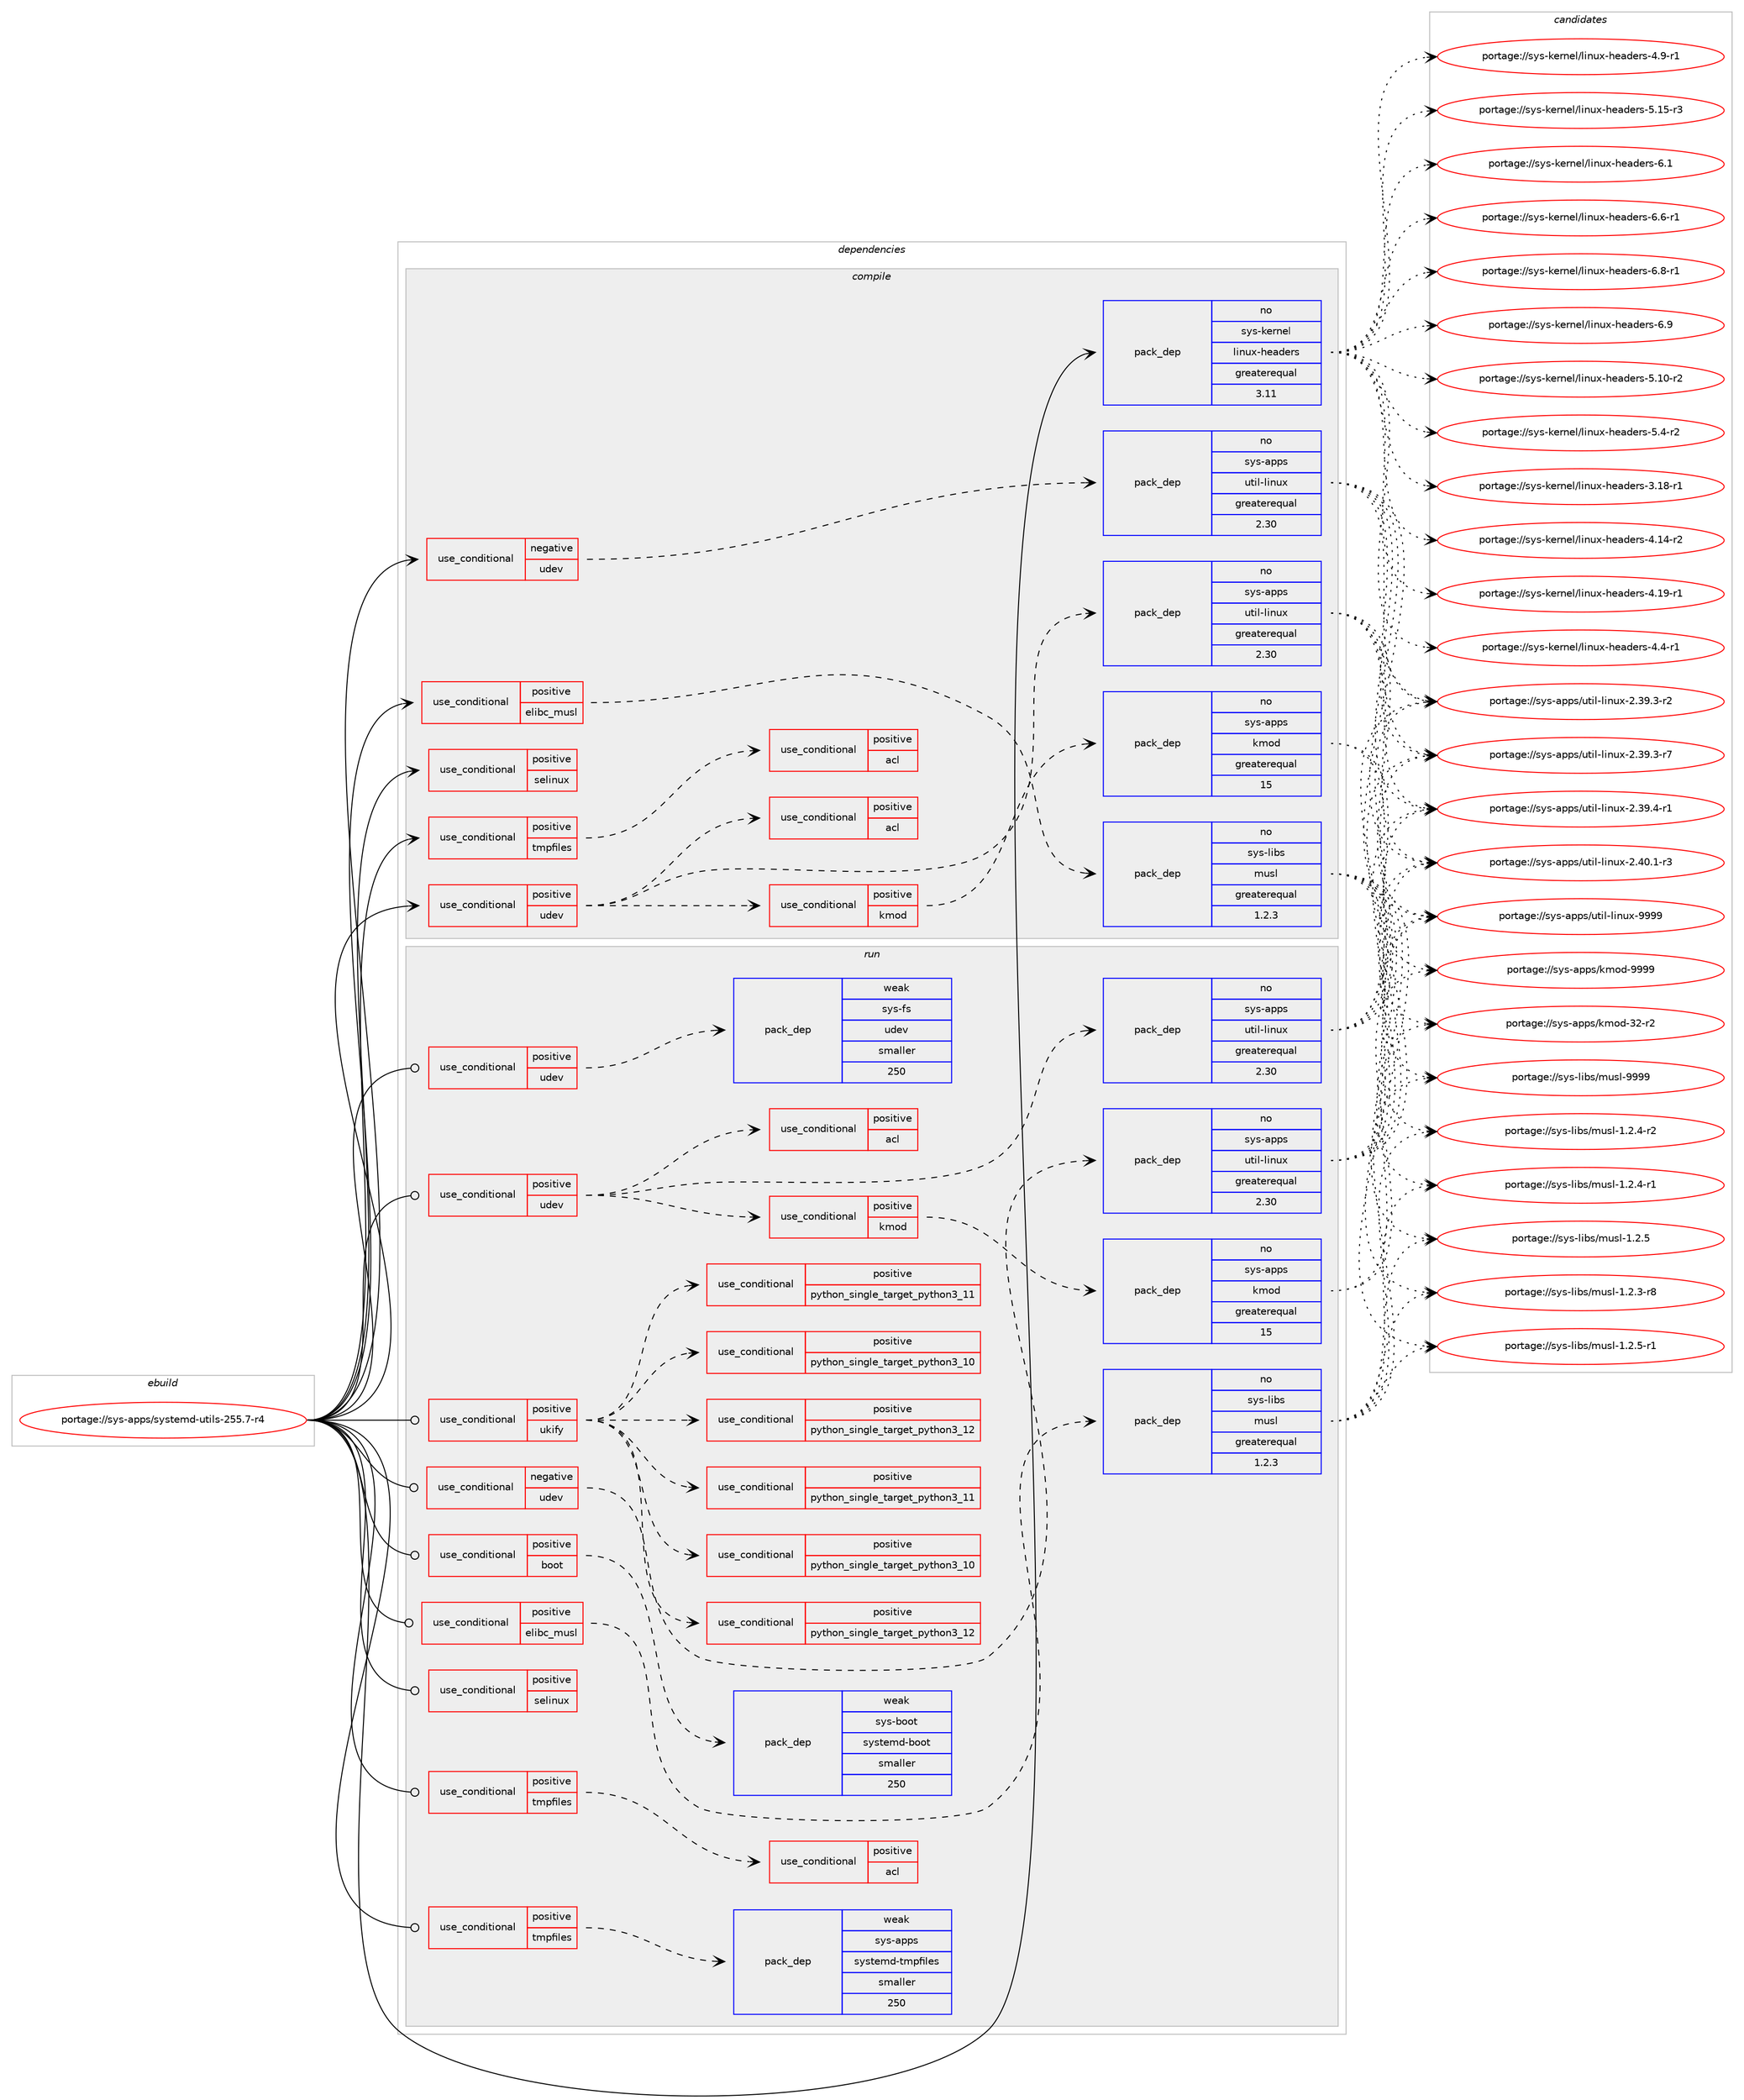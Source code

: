 digraph prolog {

# *************
# Graph options
# *************

newrank=true;
concentrate=true;
compound=true;
graph [rankdir=LR,fontname=Helvetica,fontsize=10,ranksep=1.5];#, ranksep=2.5, nodesep=0.2];
edge  [arrowhead=vee];
node  [fontname=Helvetica,fontsize=10];

# **********
# The ebuild
# **********

subgraph cluster_leftcol {
color=gray;
rank=same;
label=<<i>ebuild</i>>;
id [label="portage://sys-apps/systemd-utils-255.7-r4", color=red, width=4, href="../sys-apps/systemd-utils-255.7-r4.svg"];
}

# ****************
# The dependencies
# ****************

subgraph cluster_midcol {
color=gray;
label=<<i>dependencies</i>>;
subgraph cluster_compile {
fillcolor="#eeeeee";
style=filled;
label=<<i>compile</i>>;
subgraph cond110047 {
dependency213704 [label=<<TABLE BORDER="0" CELLBORDER="1" CELLSPACING="0" CELLPADDING="4"><TR><TD ROWSPAN="3" CELLPADDING="10">use_conditional</TD></TR><TR><TD>negative</TD></TR><TR><TD>udev</TD></TR></TABLE>>, shape=none, color=red];
subgraph pack100796 {
dependency213705 [label=<<TABLE BORDER="0" CELLBORDER="1" CELLSPACING="0" CELLPADDING="4" WIDTH="220"><TR><TD ROWSPAN="6" CELLPADDING="30">pack_dep</TD></TR><TR><TD WIDTH="110">no</TD></TR><TR><TD>sys-apps</TD></TR><TR><TD>util-linux</TD></TR><TR><TD>greaterequal</TD></TR><TR><TD>2.30</TD></TR></TABLE>>, shape=none, color=blue];
}
dependency213704:e -> dependency213705:w [weight=20,style="dashed",arrowhead="vee"];
# *** BEGIN UNKNOWN DEPENDENCY TYPE (TODO) ***
# dependency213704 -> package_dependency(portage://sys-apps/systemd-utils-255.7-r4,install,no,sys-libs,libcap,none,[,,],[slot(0),equal],[])
# *** END UNKNOWN DEPENDENCY TYPE (TODO) ***

# *** BEGIN UNKNOWN DEPENDENCY TYPE (TODO) ***
# dependency213704 -> package_dependency(portage://sys-apps/systemd-utils-255.7-r4,install,no,virtual,libcrypt,none,[,,],any_same_slot,[])
# *** END UNKNOWN DEPENDENCY TYPE (TODO) ***

}
id:e -> dependency213704:w [weight=20,style="solid",arrowhead="vee"];
subgraph cond110048 {
dependency213706 [label=<<TABLE BORDER="0" CELLBORDER="1" CELLSPACING="0" CELLPADDING="4"><TR><TD ROWSPAN="3" CELLPADDING="10">use_conditional</TD></TR><TR><TD>positive</TD></TR><TR><TD>elibc_musl</TD></TR></TABLE>>, shape=none, color=red];
subgraph pack100797 {
dependency213707 [label=<<TABLE BORDER="0" CELLBORDER="1" CELLSPACING="0" CELLPADDING="4" WIDTH="220"><TR><TD ROWSPAN="6" CELLPADDING="30">pack_dep</TD></TR><TR><TD WIDTH="110">no</TD></TR><TR><TD>sys-libs</TD></TR><TR><TD>musl</TD></TR><TR><TD>greaterequal</TD></TR><TR><TD>1.2.3</TD></TR></TABLE>>, shape=none, color=blue];
}
dependency213706:e -> dependency213707:w [weight=20,style="dashed",arrowhead="vee"];
}
id:e -> dependency213706:w [weight=20,style="solid",arrowhead="vee"];
subgraph cond110049 {
dependency213708 [label=<<TABLE BORDER="0" CELLBORDER="1" CELLSPACING="0" CELLPADDING="4"><TR><TD ROWSPAN="3" CELLPADDING="10">use_conditional</TD></TR><TR><TD>positive</TD></TR><TR><TD>selinux</TD></TR></TABLE>>, shape=none, color=red];
# *** BEGIN UNKNOWN DEPENDENCY TYPE (TODO) ***
# dependency213708 -> package_dependency(portage://sys-apps/systemd-utils-255.7-r4,install,no,sys-libs,libselinux,none,[,,],[slot(0),equal],[])
# *** END UNKNOWN DEPENDENCY TYPE (TODO) ***

}
id:e -> dependency213708:w [weight=20,style="solid",arrowhead="vee"];
subgraph cond110050 {
dependency213709 [label=<<TABLE BORDER="0" CELLBORDER="1" CELLSPACING="0" CELLPADDING="4"><TR><TD ROWSPAN="3" CELLPADDING="10">use_conditional</TD></TR><TR><TD>positive</TD></TR><TR><TD>tmpfiles</TD></TR></TABLE>>, shape=none, color=red];
subgraph cond110051 {
dependency213710 [label=<<TABLE BORDER="0" CELLBORDER="1" CELLSPACING="0" CELLPADDING="4"><TR><TD ROWSPAN="3" CELLPADDING="10">use_conditional</TD></TR><TR><TD>positive</TD></TR><TR><TD>acl</TD></TR></TABLE>>, shape=none, color=red];
# *** BEGIN UNKNOWN DEPENDENCY TYPE (TODO) ***
# dependency213710 -> package_dependency(portage://sys-apps/systemd-utils-255.7-r4,install,no,sys-apps,acl,none,[,,],[slot(0),equal],[])
# *** END UNKNOWN DEPENDENCY TYPE (TODO) ***

}
dependency213709:e -> dependency213710:w [weight=20,style="dashed",arrowhead="vee"];
}
id:e -> dependency213709:w [weight=20,style="solid",arrowhead="vee"];
subgraph cond110052 {
dependency213711 [label=<<TABLE BORDER="0" CELLBORDER="1" CELLSPACING="0" CELLPADDING="4"><TR><TD ROWSPAN="3" CELLPADDING="10">use_conditional</TD></TR><TR><TD>positive</TD></TR><TR><TD>udev</TD></TR></TABLE>>, shape=none, color=red];
subgraph pack100798 {
dependency213712 [label=<<TABLE BORDER="0" CELLBORDER="1" CELLSPACING="0" CELLPADDING="4" WIDTH="220"><TR><TD ROWSPAN="6" CELLPADDING="30">pack_dep</TD></TR><TR><TD WIDTH="110">no</TD></TR><TR><TD>sys-apps</TD></TR><TR><TD>util-linux</TD></TR><TR><TD>greaterequal</TD></TR><TR><TD>2.30</TD></TR></TABLE>>, shape=none, color=blue];
}
dependency213711:e -> dependency213712:w [weight=20,style="dashed",arrowhead="vee"];
# *** BEGIN UNKNOWN DEPENDENCY TYPE (TODO) ***
# dependency213711 -> package_dependency(portage://sys-apps/systemd-utils-255.7-r4,install,no,sys-libs,libcap,none,[,,],[slot(0),equal],[use(optenable(abi_x86_32),negative),use(optenable(abi_x86_64),negative),use(optenable(abi_x86_x32),negative),use(optenable(abi_mips_n32),negative),use(optenable(abi_mips_n64),negative),use(optenable(abi_mips_o32),negative),use(optenable(abi_s390_32),negative),use(optenable(abi_s390_64),negative)])
# *** END UNKNOWN DEPENDENCY TYPE (TODO) ***

# *** BEGIN UNKNOWN DEPENDENCY TYPE (TODO) ***
# dependency213711 -> package_dependency(portage://sys-apps/systemd-utils-255.7-r4,install,no,virtual,libcrypt,none,[,,],any_same_slot,[use(optenable(abi_x86_32),negative),use(optenable(abi_x86_64),negative),use(optenable(abi_x86_x32),negative),use(optenable(abi_mips_n32),negative),use(optenable(abi_mips_n64),negative),use(optenable(abi_mips_o32),negative),use(optenable(abi_s390_32),negative),use(optenable(abi_s390_64),negative)])
# *** END UNKNOWN DEPENDENCY TYPE (TODO) ***

subgraph cond110053 {
dependency213713 [label=<<TABLE BORDER="0" CELLBORDER="1" CELLSPACING="0" CELLPADDING="4"><TR><TD ROWSPAN="3" CELLPADDING="10">use_conditional</TD></TR><TR><TD>positive</TD></TR><TR><TD>acl</TD></TR></TABLE>>, shape=none, color=red];
# *** BEGIN UNKNOWN DEPENDENCY TYPE (TODO) ***
# dependency213713 -> package_dependency(portage://sys-apps/systemd-utils-255.7-r4,install,no,sys-apps,acl,none,[,,],[slot(0),equal],[])
# *** END UNKNOWN DEPENDENCY TYPE (TODO) ***

}
dependency213711:e -> dependency213713:w [weight=20,style="dashed",arrowhead="vee"];
subgraph cond110054 {
dependency213714 [label=<<TABLE BORDER="0" CELLBORDER="1" CELLSPACING="0" CELLPADDING="4"><TR><TD ROWSPAN="3" CELLPADDING="10">use_conditional</TD></TR><TR><TD>positive</TD></TR><TR><TD>kmod</TD></TR></TABLE>>, shape=none, color=red];
subgraph pack100799 {
dependency213715 [label=<<TABLE BORDER="0" CELLBORDER="1" CELLSPACING="0" CELLPADDING="4" WIDTH="220"><TR><TD ROWSPAN="6" CELLPADDING="30">pack_dep</TD></TR><TR><TD WIDTH="110">no</TD></TR><TR><TD>sys-apps</TD></TR><TR><TD>kmod</TD></TR><TR><TD>greaterequal</TD></TR><TR><TD>15</TD></TR></TABLE>>, shape=none, color=blue];
}
dependency213714:e -> dependency213715:w [weight=20,style="dashed",arrowhead="vee"];
}
dependency213711:e -> dependency213714:w [weight=20,style="dashed",arrowhead="vee"];
}
id:e -> dependency213711:w [weight=20,style="solid",arrowhead="vee"];
subgraph pack100800 {
dependency213716 [label=<<TABLE BORDER="0" CELLBORDER="1" CELLSPACING="0" CELLPADDING="4" WIDTH="220"><TR><TD ROWSPAN="6" CELLPADDING="30">pack_dep</TD></TR><TR><TD WIDTH="110">no</TD></TR><TR><TD>sys-kernel</TD></TR><TR><TD>linux-headers</TD></TR><TR><TD>greaterequal</TD></TR><TR><TD>3.11</TD></TR></TABLE>>, shape=none, color=blue];
}
id:e -> dependency213716:w [weight=20,style="solid",arrowhead="vee"];
}
subgraph cluster_compileandrun {
fillcolor="#eeeeee";
style=filled;
label=<<i>compile and run</i>>;
}
subgraph cluster_run {
fillcolor="#eeeeee";
style=filled;
label=<<i>run</i>>;
subgraph cond110055 {
dependency213717 [label=<<TABLE BORDER="0" CELLBORDER="1" CELLSPACING="0" CELLPADDING="4"><TR><TD ROWSPAN="3" CELLPADDING="10">use_conditional</TD></TR><TR><TD>negative</TD></TR><TR><TD>udev</TD></TR></TABLE>>, shape=none, color=red];
subgraph pack100801 {
dependency213718 [label=<<TABLE BORDER="0" CELLBORDER="1" CELLSPACING="0" CELLPADDING="4" WIDTH="220"><TR><TD ROWSPAN="6" CELLPADDING="30">pack_dep</TD></TR><TR><TD WIDTH="110">no</TD></TR><TR><TD>sys-apps</TD></TR><TR><TD>util-linux</TD></TR><TR><TD>greaterequal</TD></TR><TR><TD>2.30</TD></TR></TABLE>>, shape=none, color=blue];
}
dependency213717:e -> dependency213718:w [weight=20,style="dashed",arrowhead="vee"];
# *** BEGIN UNKNOWN DEPENDENCY TYPE (TODO) ***
# dependency213717 -> package_dependency(portage://sys-apps/systemd-utils-255.7-r4,run,no,sys-libs,libcap,none,[,,],[slot(0),equal],[])
# *** END UNKNOWN DEPENDENCY TYPE (TODO) ***

# *** BEGIN UNKNOWN DEPENDENCY TYPE (TODO) ***
# dependency213717 -> package_dependency(portage://sys-apps/systemd-utils-255.7-r4,run,no,virtual,libcrypt,none,[,,],any_same_slot,[])
# *** END UNKNOWN DEPENDENCY TYPE (TODO) ***

}
id:e -> dependency213717:w [weight=20,style="solid",arrowhead="odot"];
subgraph cond110056 {
dependency213719 [label=<<TABLE BORDER="0" CELLBORDER="1" CELLSPACING="0" CELLPADDING="4"><TR><TD ROWSPAN="3" CELLPADDING="10">use_conditional</TD></TR><TR><TD>positive</TD></TR><TR><TD>boot</TD></TR></TABLE>>, shape=none, color=red];
subgraph pack100802 {
dependency213720 [label=<<TABLE BORDER="0" CELLBORDER="1" CELLSPACING="0" CELLPADDING="4" WIDTH="220"><TR><TD ROWSPAN="6" CELLPADDING="30">pack_dep</TD></TR><TR><TD WIDTH="110">weak</TD></TR><TR><TD>sys-boot</TD></TR><TR><TD>systemd-boot</TD></TR><TR><TD>smaller</TD></TR><TR><TD>250</TD></TR></TABLE>>, shape=none, color=blue];
}
dependency213719:e -> dependency213720:w [weight=20,style="dashed",arrowhead="vee"];
}
id:e -> dependency213719:w [weight=20,style="solid",arrowhead="odot"];
subgraph cond110057 {
dependency213721 [label=<<TABLE BORDER="0" CELLBORDER="1" CELLSPACING="0" CELLPADDING="4"><TR><TD ROWSPAN="3" CELLPADDING="10">use_conditional</TD></TR><TR><TD>positive</TD></TR><TR><TD>elibc_musl</TD></TR></TABLE>>, shape=none, color=red];
subgraph pack100803 {
dependency213722 [label=<<TABLE BORDER="0" CELLBORDER="1" CELLSPACING="0" CELLPADDING="4" WIDTH="220"><TR><TD ROWSPAN="6" CELLPADDING="30">pack_dep</TD></TR><TR><TD WIDTH="110">no</TD></TR><TR><TD>sys-libs</TD></TR><TR><TD>musl</TD></TR><TR><TD>greaterequal</TD></TR><TR><TD>1.2.3</TD></TR></TABLE>>, shape=none, color=blue];
}
dependency213721:e -> dependency213722:w [weight=20,style="dashed",arrowhead="vee"];
}
id:e -> dependency213721:w [weight=20,style="solid",arrowhead="odot"];
subgraph cond110058 {
dependency213723 [label=<<TABLE BORDER="0" CELLBORDER="1" CELLSPACING="0" CELLPADDING="4"><TR><TD ROWSPAN="3" CELLPADDING="10">use_conditional</TD></TR><TR><TD>positive</TD></TR><TR><TD>selinux</TD></TR></TABLE>>, shape=none, color=red];
# *** BEGIN UNKNOWN DEPENDENCY TYPE (TODO) ***
# dependency213723 -> package_dependency(portage://sys-apps/systemd-utils-255.7-r4,run,no,sys-libs,libselinux,none,[,,],[slot(0),equal],[])
# *** END UNKNOWN DEPENDENCY TYPE (TODO) ***

}
id:e -> dependency213723:w [weight=20,style="solid",arrowhead="odot"];
subgraph cond110059 {
dependency213724 [label=<<TABLE BORDER="0" CELLBORDER="1" CELLSPACING="0" CELLPADDING="4"><TR><TD ROWSPAN="3" CELLPADDING="10">use_conditional</TD></TR><TR><TD>positive</TD></TR><TR><TD>tmpfiles</TD></TR></TABLE>>, shape=none, color=red];
subgraph cond110060 {
dependency213725 [label=<<TABLE BORDER="0" CELLBORDER="1" CELLSPACING="0" CELLPADDING="4"><TR><TD ROWSPAN="3" CELLPADDING="10">use_conditional</TD></TR><TR><TD>positive</TD></TR><TR><TD>acl</TD></TR></TABLE>>, shape=none, color=red];
# *** BEGIN UNKNOWN DEPENDENCY TYPE (TODO) ***
# dependency213725 -> package_dependency(portage://sys-apps/systemd-utils-255.7-r4,run,no,sys-apps,acl,none,[,,],[slot(0),equal],[])
# *** END UNKNOWN DEPENDENCY TYPE (TODO) ***

}
dependency213724:e -> dependency213725:w [weight=20,style="dashed",arrowhead="vee"];
}
id:e -> dependency213724:w [weight=20,style="solid",arrowhead="odot"];
subgraph cond110061 {
dependency213726 [label=<<TABLE BORDER="0" CELLBORDER="1" CELLSPACING="0" CELLPADDING="4"><TR><TD ROWSPAN="3" CELLPADDING="10">use_conditional</TD></TR><TR><TD>positive</TD></TR><TR><TD>tmpfiles</TD></TR></TABLE>>, shape=none, color=red];
subgraph pack100804 {
dependency213727 [label=<<TABLE BORDER="0" CELLBORDER="1" CELLSPACING="0" CELLPADDING="4" WIDTH="220"><TR><TD ROWSPAN="6" CELLPADDING="30">pack_dep</TD></TR><TR><TD WIDTH="110">weak</TD></TR><TR><TD>sys-apps</TD></TR><TR><TD>systemd-tmpfiles</TD></TR><TR><TD>smaller</TD></TR><TR><TD>250</TD></TR></TABLE>>, shape=none, color=blue];
}
dependency213726:e -> dependency213727:w [weight=20,style="dashed",arrowhead="vee"];
}
id:e -> dependency213726:w [weight=20,style="solid",arrowhead="odot"];
subgraph cond110062 {
dependency213728 [label=<<TABLE BORDER="0" CELLBORDER="1" CELLSPACING="0" CELLPADDING="4"><TR><TD ROWSPAN="3" CELLPADDING="10">use_conditional</TD></TR><TR><TD>positive</TD></TR><TR><TD>udev</TD></TR></TABLE>>, shape=none, color=red];
# *** BEGIN UNKNOWN DEPENDENCY TYPE (TODO) ***
# dependency213728 -> package_dependency(portage://sys-apps/systemd-utils-255.7-r4,run,no,acct-group,audio,none,[,,],[],[])
# *** END UNKNOWN DEPENDENCY TYPE (TODO) ***

# *** BEGIN UNKNOWN DEPENDENCY TYPE (TODO) ***
# dependency213728 -> package_dependency(portage://sys-apps/systemd-utils-255.7-r4,run,no,acct-group,cdrom,none,[,,],[],[])
# *** END UNKNOWN DEPENDENCY TYPE (TODO) ***

# *** BEGIN UNKNOWN DEPENDENCY TYPE (TODO) ***
# dependency213728 -> package_dependency(portage://sys-apps/systemd-utils-255.7-r4,run,no,acct-group,dialout,none,[,,],[],[])
# *** END UNKNOWN DEPENDENCY TYPE (TODO) ***

# *** BEGIN UNKNOWN DEPENDENCY TYPE (TODO) ***
# dependency213728 -> package_dependency(portage://sys-apps/systemd-utils-255.7-r4,run,no,acct-group,disk,none,[,,],[],[])
# *** END UNKNOWN DEPENDENCY TYPE (TODO) ***

# *** BEGIN UNKNOWN DEPENDENCY TYPE (TODO) ***
# dependency213728 -> package_dependency(portage://sys-apps/systemd-utils-255.7-r4,run,no,acct-group,floppy,none,[,,],[],[])
# *** END UNKNOWN DEPENDENCY TYPE (TODO) ***

# *** BEGIN UNKNOWN DEPENDENCY TYPE (TODO) ***
# dependency213728 -> package_dependency(portage://sys-apps/systemd-utils-255.7-r4,run,no,acct-group,input,none,[,,],[],[])
# *** END UNKNOWN DEPENDENCY TYPE (TODO) ***

# *** BEGIN UNKNOWN DEPENDENCY TYPE (TODO) ***
# dependency213728 -> package_dependency(portage://sys-apps/systemd-utils-255.7-r4,run,no,acct-group,kmem,none,[,,],[],[])
# *** END UNKNOWN DEPENDENCY TYPE (TODO) ***

# *** BEGIN UNKNOWN DEPENDENCY TYPE (TODO) ***
# dependency213728 -> package_dependency(portage://sys-apps/systemd-utils-255.7-r4,run,no,acct-group,kvm,none,[,,],[],[])
# *** END UNKNOWN DEPENDENCY TYPE (TODO) ***

# *** BEGIN UNKNOWN DEPENDENCY TYPE (TODO) ***
# dependency213728 -> package_dependency(portage://sys-apps/systemd-utils-255.7-r4,run,no,acct-group,lp,none,[,,],[],[])
# *** END UNKNOWN DEPENDENCY TYPE (TODO) ***

# *** BEGIN UNKNOWN DEPENDENCY TYPE (TODO) ***
# dependency213728 -> package_dependency(portage://sys-apps/systemd-utils-255.7-r4,run,no,acct-group,render,none,[,,],[],[])
# *** END UNKNOWN DEPENDENCY TYPE (TODO) ***

# *** BEGIN UNKNOWN DEPENDENCY TYPE (TODO) ***
# dependency213728 -> package_dependency(portage://sys-apps/systemd-utils-255.7-r4,run,no,acct-group,sgx,none,[,,],[],[])
# *** END UNKNOWN DEPENDENCY TYPE (TODO) ***

# *** BEGIN UNKNOWN DEPENDENCY TYPE (TODO) ***
# dependency213728 -> package_dependency(portage://sys-apps/systemd-utils-255.7-r4,run,no,acct-group,tape,none,[,,],[],[])
# *** END UNKNOWN DEPENDENCY TYPE (TODO) ***

# *** BEGIN UNKNOWN DEPENDENCY TYPE (TODO) ***
# dependency213728 -> package_dependency(portage://sys-apps/systemd-utils-255.7-r4,run,no,acct-group,tty,none,[,,],[],[])
# *** END UNKNOWN DEPENDENCY TYPE (TODO) ***

# *** BEGIN UNKNOWN DEPENDENCY TYPE (TODO) ***
# dependency213728 -> package_dependency(portage://sys-apps/systemd-utils-255.7-r4,run,no,acct-group,usb,none,[,,],[],[])
# *** END UNKNOWN DEPENDENCY TYPE (TODO) ***

# *** BEGIN UNKNOWN DEPENDENCY TYPE (TODO) ***
# dependency213728 -> package_dependency(portage://sys-apps/systemd-utils-255.7-r4,run,no,acct-group,video,none,[,,],[],[])
# *** END UNKNOWN DEPENDENCY TYPE (TODO) ***

# *** BEGIN UNKNOWN DEPENDENCY TYPE (TODO) ***
# dependency213728 -> package_dependency(portage://sys-apps/systemd-utils-255.7-r4,run,weak,sys-apps,gentoo-systemd-integration,none,[,,],[],[])
# *** END UNKNOWN DEPENDENCY TYPE (TODO) ***

subgraph pack100805 {
dependency213729 [label=<<TABLE BORDER="0" CELLBORDER="1" CELLSPACING="0" CELLPADDING="4" WIDTH="220"><TR><TD ROWSPAN="6" CELLPADDING="30">pack_dep</TD></TR><TR><TD WIDTH="110">weak</TD></TR><TR><TD>sys-fs</TD></TR><TR><TD>udev</TD></TR><TR><TD>smaller</TD></TR><TR><TD>250</TD></TR></TABLE>>, shape=none, color=blue];
}
dependency213728:e -> dependency213729:w [weight=20,style="dashed",arrowhead="vee"];
# *** BEGIN UNKNOWN DEPENDENCY TYPE (TODO) ***
# dependency213728 -> package_dependency(portage://sys-apps/systemd-utils-255.7-r4,run,weak,sys-fs,eudev,none,[,,],[],[])
# *** END UNKNOWN DEPENDENCY TYPE (TODO) ***

}
id:e -> dependency213728:w [weight=20,style="solid",arrowhead="odot"];
subgraph cond110063 {
dependency213730 [label=<<TABLE BORDER="0" CELLBORDER="1" CELLSPACING="0" CELLPADDING="4"><TR><TD ROWSPAN="3" CELLPADDING="10">use_conditional</TD></TR><TR><TD>positive</TD></TR><TR><TD>udev</TD></TR></TABLE>>, shape=none, color=red];
subgraph pack100806 {
dependency213731 [label=<<TABLE BORDER="0" CELLBORDER="1" CELLSPACING="0" CELLPADDING="4" WIDTH="220"><TR><TD ROWSPAN="6" CELLPADDING="30">pack_dep</TD></TR><TR><TD WIDTH="110">no</TD></TR><TR><TD>sys-apps</TD></TR><TR><TD>util-linux</TD></TR><TR><TD>greaterequal</TD></TR><TR><TD>2.30</TD></TR></TABLE>>, shape=none, color=blue];
}
dependency213730:e -> dependency213731:w [weight=20,style="dashed",arrowhead="vee"];
# *** BEGIN UNKNOWN DEPENDENCY TYPE (TODO) ***
# dependency213730 -> package_dependency(portage://sys-apps/systemd-utils-255.7-r4,run,no,sys-libs,libcap,none,[,,],[slot(0),equal],[use(optenable(abi_x86_32),negative),use(optenable(abi_x86_64),negative),use(optenable(abi_x86_x32),negative),use(optenable(abi_mips_n32),negative),use(optenable(abi_mips_n64),negative),use(optenable(abi_mips_o32),negative),use(optenable(abi_s390_32),negative),use(optenable(abi_s390_64),negative)])
# *** END UNKNOWN DEPENDENCY TYPE (TODO) ***

# *** BEGIN UNKNOWN DEPENDENCY TYPE (TODO) ***
# dependency213730 -> package_dependency(portage://sys-apps/systemd-utils-255.7-r4,run,no,virtual,libcrypt,none,[,,],any_same_slot,[use(optenable(abi_x86_32),negative),use(optenable(abi_x86_64),negative),use(optenable(abi_x86_x32),negative),use(optenable(abi_mips_n32),negative),use(optenable(abi_mips_n64),negative),use(optenable(abi_mips_o32),negative),use(optenable(abi_s390_32),negative),use(optenable(abi_s390_64),negative)])
# *** END UNKNOWN DEPENDENCY TYPE (TODO) ***

subgraph cond110064 {
dependency213732 [label=<<TABLE BORDER="0" CELLBORDER="1" CELLSPACING="0" CELLPADDING="4"><TR><TD ROWSPAN="3" CELLPADDING="10">use_conditional</TD></TR><TR><TD>positive</TD></TR><TR><TD>acl</TD></TR></TABLE>>, shape=none, color=red];
# *** BEGIN UNKNOWN DEPENDENCY TYPE (TODO) ***
# dependency213732 -> package_dependency(portage://sys-apps/systemd-utils-255.7-r4,run,no,sys-apps,acl,none,[,,],[slot(0),equal],[])
# *** END UNKNOWN DEPENDENCY TYPE (TODO) ***

}
dependency213730:e -> dependency213732:w [weight=20,style="dashed",arrowhead="vee"];
subgraph cond110065 {
dependency213733 [label=<<TABLE BORDER="0" CELLBORDER="1" CELLSPACING="0" CELLPADDING="4"><TR><TD ROWSPAN="3" CELLPADDING="10">use_conditional</TD></TR><TR><TD>positive</TD></TR><TR><TD>kmod</TD></TR></TABLE>>, shape=none, color=red];
subgraph pack100807 {
dependency213734 [label=<<TABLE BORDER="0" CELLBORDER="1" CELLSPACING="0" CELLPADDING="4" WIDTH="220"><TR><TD ROWSPAN="6" CELLPADDING="30">pack_dep</TD></TR><TR><TD WIDTH="110">no</TD></TR><TR><TD>sys-apps</TD></TR><TR><TD>kmod</TD></TR><TR><TD>greaterequal</TD></TR><TR><TD>15</TD></TR></TABLE>>, shape=none, color=blue];
}
dependency213733:e -> dependency213734:w [weight=20,style="dashed",arrowhead="vee"];
}
dependency213730:e -> dependency213733:w [weight=20,style="dashed",arrowhead="vee"];
}
id:e -> dependency213730:w [weight=20,style="solid",arrowhead="odot"];
subgraph cond110066 {
dependency213735 [label=<<TABLE BORDER="0" CELLBORDER="1" CELLSPACING="0" CELLPADDING="4"><TR><TD ROWSPAN="3" CELLPADDING="10">use_conditional</TD></TR><TR><TD>positive</TD></TR><TR><TD>ukify</TD></TR></TABLE>>, shape=none, color=red];
subgraph cond110067 {
dependency213736 [label=<<TABLE BORDER="0" CELLBORDER="1" CELLSPACING="0" CELLPADDING="4"><TR><TD ROWSPAN="3" CELLPADDING="10">use_conditional</TD></TR><TR><TD>positive</TD></TR><TR><TD>python_single_target_python3_10</TD></TR></TABLE>>, shape=none, color=red];
# *** BEGIN UNKNOWN DEPENDENCY TYPE (TODO) ***
# dependency213736 -> package_dependency(portage://sys-apps/systemd-utils-255.7-r4,run,no,dev-lang,python,none,[,,],[slot(3.10)],[])
# *** END UNKNOWN DEPENDENCY TYPE (TODO) ***

}
dependency213735:e -> dependency213736:w [weight=20,style="dashed",arrowhead="vee"];
subgraph cond110068 {
dependency213737 [label=<<TABLE BORDER="0" CELLBORDER="1" CELLSPACING="0" CELLPADDING="4"><TR><TD ROWSPAN="3" CELLPADDING="10">use_conditional</TD></TR><TR><TD>positive</TD></TR><TR><TD>python_single_target_python3_11</TD></TR></TABLE>>, shape=none, color=red];
# *** BEGIN UNKNOWN DEPENDENCY TYPE (TODO) ***
# dependency213737 -> package_dependency(portage://sys-apps/systemd-utils-255.7-r4,run,no,dev-lang,python,none,[,,],[slot(3.11)],[])
# *** END UNKNOWN DEPENDENCY TYPE (TODO) ***

}
dependency213735:e -> dependency213737:w [weight=20,style="dashed",arrowhead="vee"];
subgraph cond110069 {
dependency213738 [label=<<TABLE BORDER="0" CELLBORDER="1" CELLSPACING="0" CELLPADDING="4"><TR><TD ROWSPAN="3" CELLPADDING="10">use_conditional</TD></TR><TR><TD>positive</TD></TR><TR><TD>python_single_target_python3_12</TD></TR></TABLE>>, shape=none, color=red];
# *** BEGIN UNKNOWN DEPENDENCY TYPE (TODO) ***
# dependency213738 -> package_dependency(portage://sys-apps/systemd-utils-255.7-r4,run,no,dev-lang,python,none,[,,],[slot(3.12)],[])
# *** END UNKNOWN DEPENDENCY TYPE (TODO) ***

}
dependency213735:e -> dependency213738:w [weight=20,style="dashed",arrowhead="vee"];
subgraph cond110070 {
dependency213739 [label=<<TABLE BORDER="0" CELLBORDER="1" CELLSPACING="0" CELLPADDING="4"><TR><TD ROWSPAN="3" CELLPADDING="10">use_conditional</TD></TR><TR><TD>positive</TD></TR><TR><TD>python_single_target_python3_10</TD></TR></TABLE>>, shape=none, color=red];
# *** BEGIN UNKNOWN DEPENDENCY TYPE (TODO) ***
# dependency213739 -> package_dependency(portage://sys-apps/systemd-utils-255.7-r4,run,no,dev-python,pefile,none,[,,],[],[use(enable(python_targets_python3_10),negative)])
# *** END UNKNOWN DEPENDENCY TYPE (TODO) ***

}
dependency213735:e -> dependency213739:w [weight=20,style="dashed",arrowhead="vee"];
subgraph cond110071 {
dependency213740 [label=<<TABLE BORDER="0" CELLBORDER="1" CELLSPACING="0" CELLPADDING="4"><TR><TD ROWSPAN="3" CELLPADDING="10">use_conditional</TD></TR><TR><TD>positive</TD></TR><TR><TD>python_single_target_python3_11</TD></TR></TABLE>>, shape=none, color=red];
# *** BEGIN UNKNOWN DEPENDENCY TYPE (TODO) ***
# dependency213740 -> package_dependency(portage://sys-apps/systemd-utils-255.7-r4,run,no,dev-python,pefile,none,[,,],[],[use(enable(python_targets_python3_11),negative)])
# *** END UNKNOWN DEPENDENCY TYPE (TODO) ***

}
dependency213735:e -> dependency213740:w [weight=20,style="dashed",arrowhead="vee"];
subgraph cond110072 {
dependency213741 [label=<<TABLE BORDER="0" CELLBORDER="1" CELLSPACING="0" CELLPADDING="4"><TR><TD ROWSPAN="3" CELLPADDING="10">use_conditional</TD></TR><TR><TD>positive</TD></TR><TR><TD>python_single_target_python3_12</TD></TR></TABLE>>, shape=none, color=red];
# *** BEGIN UNKNOWN DEPENDENCY TYPE (TODO) ***
# dependency213741 -> package_dependency(portage://sys-apps/systemd-utils-255.7-r4,run,no,dev-python,pefile,none,[,,],[],[use(enable(python_targets_python3_12),negative)])
# *** END UNKNOWN DEPENDENCY TYPE (TODO) ***

}
dependency213735:e -> dependency213741:w [weight=20,style="dashed",arrowhead="vee"];
}
id:e -> dependency213735:w [weight=20,style="solid",arrowhead="odot"];
# *** BEGIN UNKNOWN DEPENDENCY TYPE (TODO) ***
# id -> package_dependency(portage://sys-apps/systemd-utils-255.7-r4,run,weak,sys-apps,systemd,none,[,,],[],[])
# *** END UNKNOWN DEPENDENCY TYPE (TODO) ***

}
}

# **************
# The candidates
# **************

subgraph cluster_choices {
rank=same;
color=gray;
label=<<i>candidates</i>>;

subgraph choice100796 {
color=black;
nodesep=1;
choice11512111545971121121154711711610510845108105110117120455046515746514511450 [label="portage://sys-apps/util-linux-2.39.3-r2", color=red, width=4,href="../sys-apps/util-linux-2.39.3-r2.svg"];
choice11512111545971121121154711711610510845108105110117120455046515746514511455 [label="portage://sys-apps/util-linux-2.39.3-r7", color=red, width=4,href="../sys-apps/util-linux-2.39.3-r7.svg"];
choice11512111545971121121154711711610510845108105110117120455046515746524511449 [label="portage://sys-apps/util-linux-2.39.4-r1", color=red, width=4,href="../sys-apps/util-linux-2.39.4-r1.svg"];
choice11512111545971121121154711711610510845108105110117120455046524846494511451 [label="portage://sys-apps/util-linux-2.40.1-r3", color=red, width=4,href="../sys-apps/util-linux-2.40.1-r3.svg"];
choice115121115459711211211547117116105108451081051101171204557575757 [label="portage://sys-apps/util-linux-9999", color=red, width=4,href="../sys-apps/util-linux-9999.svg"];
dependency213705:e -> choice11512111545971121121154711711610510845108105110117120455046515746514511450:w [style=dotted,weight="100"];
dependency213705:e -> choice11512111545971121121154711711610510845108105110117120455046515746514511455:w [style=dotted,weight="100"];
dependency213705:e -> choice11512111545971121121154711711610510845108105110117120455046515746524511449:w [style=dotted,weight="100"];
dependency213705:e -> choice11512111545971121121154711711610510845108105110117120455046524846494511451:w [style=dotted,weight="100"];
dependency213705:e -> choice115121115459711211211547117116105108451081051101171204557575757:w [style=dotted,weight="100"];
}
subgraph choice100797 {
color=black;
nodesep=1;
choice1151211154510810598115471091171151084549465046514511456 [label="portage://sys-libs/musl-1.2.3-r8", color=red, width=4,href="../sys-libs/musl-1.2.3-r8.svg"];
choice1151211154510810598115471091171151084549465046524511449 [label="portage://sys-libs/musl-1.2.4-r1", color=red, width=4,href="../sys-libs/musl-1.2.4-r1.svg"];
choice1151211154510810598115471091171151084549465046524511450 [label="portage://sys-libs/musl-1.2.4-r2", color=red, width=4,href="../sys-libs/musl-1.2.4-r2.svg"];
choice115121115451081059811547109117115108454946504653 [label="portage://sys-libs/musl-1.2.5", color=red, width=4,href="../sys-libs/musl-1.2.5.svg"];
choice1151211154510810598115471091171151084549465046534511449 [label="portage://sys-libs/musl-1.2.5-r1", color=red, width=4,href="../sys-libs/musl-1.2.5-r1.svg"];
choice1151211154510810598115471091171151084557575757 [label="portage://sys-libs/musl-9999", color=red, width=4,href="../sys-libs/musl-9999.svg"];
dependency213707:e -> choice1151211154510810598115471091171151084549465046514511456:w [style=dotted,weight="100"];
dependency213707:e -> choice1151211154510810598115471091171151084549465046524511449:w [style=dotted,weight="100"];
dependency213707:e -> choice1151211154510810598115471091171151084549465046524511450:w [style=dotted,weight="100"];
dependency213707:e -> choice115121115451081059811547109117115108454946504653:w [style=dotted,weight="100"];
dependency213707:e -> choice1151211154510810598115471091171151084549465046534511449:w [style=dotted,weight="100"];
dependency213707:e -> choice1151211154510810598115471091171151084557575757:w [style=dotted,weight="100"];
}
subgraph choice100798 {
color=black;
nodesep=1;
choice11512111545971121121154711711610510845108105110117120455046515746514511450 [label="portage://sys-apps/util-linux-2.39.3-r2", color=red, width=4,href="../sys-apps/util-linux-2.39.3-r2.svg"];
choice11512111545971121121154711711610510845108105110117120455046515746514511455 [label="portage://sys-apps/util-linux-2.39.3-r7", color=red, width=4,href="../sys-apps/util-linux-2.39.3-r7.svg"];
choice11512111545971121121154711711610510845108105110117120455046515746524511449 [label="portage://sys-apps/util-linux-2.39.4-r1", color=red, width=4,href="../sys-apps/util-linux-2.39.4-r1.svg"];
choice11512111545971121121154711711610510845108105110117120455046524846494511451 [label="portage://sys-apps/util-linux-2.40.1-r3", color=red, width=4,href="../sys-apps/util-linux-2.40.1-r3.svg"];
choice115121115459711211211547117116105108451081051101171204557575757 [label="portage://sys-apps/util-linux-9999", color=red, width=4,href="../sys-apps/util-linux-9999.svg"];
dependency213712:e -> choice11512111545971121121154711711610510845108105110117120455046515746514511450:w [style=dotted,weight="100"];
dependency213712:e -> choice11512111545971121121154711711610510845108105110117120455046515746514511455:w [style=dotted,weight="100"];
dependency213712:e -> choice11512111545971121121154711711610510845108105110117120455046515746524511449:w [style=dotted,weight="100"];
dependency213712:e -> choice11512111545971121121154711711610510845108105110117120455046524846494511451:w [style=dotted,weight="100"];
dependency213712:e -> choice115121115459711211211547117116105108451081051101171204557575757:w [style=dotted,weight="100"];
}
subgraph choice100799 {
color=black;
nodesep=1;
choice1151211154597112112115471071091111004551504511450 [label="portage://sys-apps/kmod-32-r2", color=red, width=4,href="../sys-apps/kmod-32-r2.svg"];
choice1151211154597112112115471071091111004557575757 [label="portage://sys-apps/kmod-9999", color=red, width=4,href="../sys-apps/kmod-9999.svg"];
dependency213715:e -> choice1151211154597112112115471071091111004551504511450:w [style=dotted,weight="100"];
dependency213715:e -> choice1151211154597112112115471071091111004557575757:w [style=dotted,weight="100"];
}
subgraph choice100800 {
color=black;
nodesep=1;
choice1151211154510710111411010110847108105110117120451041019710010111411545514649564511449 [label="portage://sys-kernel/linux-headers-3.18-r1", color=red, width=4,href="../sys-kernel/linux-headers-3.18-r1.svg"];
choice1151211154510710111411010110847108105110117120451041019710010111411545524649524511450 [label="portage://sys-kernel/linux-headers-4.14-r2", color=red, width=4,href="../sys-kernel/linux-headers-4.14-r2.svg"];
choice1151211154510710111411010110847108105110117120451041019710010111411545524649574511449 [label="portage://sys-kernel/linux-headers-4.19-r1", color=red, width=4,href="../sys-kernel/linux-headers-4.19-r1.svg"];
choice11512111545107101114110101108471081051101171204510410197100101114115455246524511449 [label="portage://sys-kernel/linux-headers-4.4-r1", color=red, width=4,href="../sys-kernel/linux-headers-4.4-r1.svg"];
choice11512111545107101114110101108471081051101171204510410197100101114115455246574511449 [label="portage://sys-kernel/linux-headers-4.9-r1", color=red, width=4,href="../sys-kernel/linux-headers-4.9-r1.svg"];
choice1151211154510710111411010110847108105110117120451041019710010111411545534649484511450 [label="portage://sys-kernel/linux-headers-5.10-r2", color=red, width=4,href="../sys-kernel/linux-headers-5.10-r2.svg"];
choice1151211154510710111411010110847108105110117120451041019710010111411545534649534511451 [label="portage://sys-kernel/linux-headers-5.15-r3", color=red, width=4,href="../sys-kernel/linux-headers-5.15-r3.svg"];
choice11512111545107101114110101108471081051101171204510410197100101114115455346524511450 [label="portage://sys-kernel/linux-headers-5.4-r2", color=red, width=4,href="../sys-kernel/linux-headers-5.4-r2.svg"];
choice1151211154510710111411010110847108105110117120451041019710010111411545544649 [label="portage://sys-kernel/linux-headers-6.1", color=red, width=4,href="../sys-kernel/linux-headers-6.1.svg"];
choice11512111545107101114110101108471081051101171204510410197100101114115455446544511449 [label="portage://sys-kernel/linux-headers-6.6-r1", color=red, width=4,href="../sys-kernel/linux-headers-6.6-r1.svg"];
choice11512111545107101114110101108471081051101171204510410197100101114115455446564511449 [label="portage://sys-kernel/linux-headers-6.8-r1", color=red, width=4,href="../sys-kernel/linux-headers-6.8-r1.svg"];
choice1151211154510710111411010110847108105110117120451041019710010111411545544657 [label="portage://sys-kernel/linux-headers-6.9", color=red, width=4,href="../sys-kernel/linux-headers-6.9.svg"];
dependency213716:e -> choice1151211154510710111411010110847108105110117120451041019710010111411545514649564511449:w [style=dotted,weight="100"];
dependency213716:e -> choice1151211154510710111411010110847108105110117120451041019710010111411545524649524511450:w [style=dotted,weight="100"];
dependency213716:e -> choice1151211154510710111411010110847108105110117120451041019710010111411545524649574511449:w [style=dotted,weight="100"];
dependency213716:e -> choice11512111545107101114110101108471081051101171204510410197100101114115455246524511449:w [style=dotted,weight="100"];
dependency213716:e -> choice11512111545107101114110101108471081051101171204510410197100101114115455246574511449:w [style=dotted,weight="100"];
dependency213716:e -> choice1151211154510710111411010110847108105110117120451041019710010111411545534649484511450:w [style=dotted,weight="100"];
dependency213716:e -> choice1151211154510710111411010110847108105110117120451041019710010111411545534649534511451:w [style=dotted,weight="100"];
dependency213716:e -> choice11512111545107101114110101108471081051101171204510410197100101114115455346524511450:w [style=dotted,weight="100"];
dependency213716:e -> choice1151211154510710111411010110847108105110117120451041019710010111411545544649:w [style=dotted,weight="100"];
dependency213716:e -> choice11512111545107101114110101108471081051101171204510410197100101114115455446544511449:w [style=dotted,weight="100"];
dependency213716:e -> choice11512111545107101114110101108471081051101171204510410197100101114115455446564511449:w [style=dotted,weight="100"];
dependency213716:e -> choice1151211154510710111411010110847108105110117120451041019710010111411545544657:w [style=dotted,weight="100"];
}
subgraph choice100801 {
color=black;
nodesep=1;
choice11512111545971121121154711711610510845108105110117120455046515746514511450 [label="portage://sys-apps/util-linux-2.39.3-r2", color=red, width=4,href="../sys-apps/util-linux-2.39.3-r2.svg"];
choice11512111545971121121154711711610510845108105110117120455046515746514511455 [label="portage://sys-apps/util-linux-2.39.3-r7", color=red, width=4,href="../sys-apps/util-linux-2.39.3-r7.svg"];
choice11512111545971121121154711711610510845108105110117120455046515746524511449 [label="portage://sys-apps/util-linux-2.39.4-r1", color=red, width=4,href="../sys-apps/util-linux-2.39.4-r1.svg"];
choice11512111545971121121154711711610510845108105110117120455046524846494511451 [label="portage://sys-apps/util-linux-2.40.1-r3", color=red, width=4,href="../sys-apps/util-linux-2.40.1-r3.svg"];
choice115121115459711211211547117116105108451081051101171204557575757 [label="portage://sys-apps/util-linux-9999", color=red, width=4,href="../sys-apps/util-linux-9999.svg"];
dependency213718:e -> choice11512111545971121121154711711610510845108105110117120455046515746514511450:w [style=dotted,weight="100"];
dependency213718:e -> choice11512111545971121121154711711610510845108105110117120455046515746514511455:w [style=dotted,weight="100"];
dependency213718:e -> choice11512111545971121121154711711610510845108105110117120455046515746524511449:w [style=dotted,weight="100"];
dependency213718:e -> choice11512111545971121121154711711610510845108105110117120455046524846494511451:w [style=dotted,weight="100"];
dependency213718:e -> choice115121115459711211211547117116105108451081051101171204557575757:w [style=dotted,weight="100"];
}
subgraph choice100802 {
color=black;
nodesep=1;
}
subgraph choice100803 {
color=black;
nodesep=1;
choice1151211154510810598115471091171151084549465046514511456 [label="portage://sys-libs/musl-1.2.3-r8", color=red, width=4,href="../sys-libs/musl-1.2.3-r8.svg"];
choice1151211154510810598115471091171151084549465046524511449 [label="portage://sys-libs/musl-1.2.4-r1", color=red, width=4,href="../sys-libs/musl-1.2.4-r1.svg"];
choice1151211154510810598115471091171151084549465046524511450 [label="portage://sys-libs/musl-1.2.4-r2", color=red, width=4,href="../sys-libs/musl-1.2.4-r2.svg"];
choice115121115451081059811547109117115108454946504653 [label="portage://sys-libs/musl-1.2.5", color=red, width=4,href="../sys-libs/musl-1.2.5.svg"];
choice1151211154510810598115471091171151084549465046534511449 [label="portage://sys-libs/musl-1.2.5-r1", color=red, width=4,href="../sys-libs/musl-1.2.5-r1.svg"];
choice1151211154510810598115471091171151084557575757 [label="portage://sys-libs/musl-9999", color=red, width=4,href="../sys-libs/musl-9999.svg"];
dependency213722:e -> choice1151211154510810598115471091171151084549465046514511456:w [style=dotted,weight="100"];
dependency213722:e -> choice1151211154510810598115471091171151084549465046524511449:w [style=dotted,weight="100"];
dependency213722:e -> choice1151211154510810598115471091171151084549465046524511450:w [style=dotted,weight="100"];
dependency213722:e -> choice115121115451081059811547109117115108454946504653:w [style=dotted,weight="100"];
dependency213722:e -> choice1151211154510810598115471091171151084549465046534511449:w [style=dotted,weight="100"];
dependency213722:e -> choice1151211154510810598115471091171151084557575757:w [style=dotted,weight="100"];
}
subgraph choice100804 {
color=black;
nodesep=1;
}
subgraph choice100805 {
color=black;
nodesep=1;
}
subgraph choice100806 {
color=black;
nodesep=1;
choice11512111545971121121154711711610510845108105110117120455046515746514511450 [label="portage://sys-apps/util-linux-2.39.3-r2", color=red, width=4,href="../sys-apps/util-linux-2.39.3-r2.svg"];
choice11512111545971121121154711711610510845108105110117120455046515746514511455 [label="portage://sys-apps/util-linux-2.39.3-r7", color=red, width=4,href="../sys-apps/util-linux-2.39.3-r7.svg"];
choice11512111545971121121154711711610510845108105110117120455046515746524511449 [label="portage://sys-apps/util-linux-2.39.4-r1", color=red, width=4,href="../sys-apps/util-linux-2.39.4-r1.svg"];
choice11512111545971121121154711711610510845108105110117120455046524846494511451 [label="portage://sys-apps/util-linux-2.40.1-r3", color=red, width=4,href="../sys-apps/util-linux-2.40.1-r3.svg"];
choice115121115459711211211547117116105108451081051101171204557575757 [label="portage://sys-apps/util-linux-9999", color=red, width=4,href="../sys-apps/util-linux-9999.svg"];
dependency213731:e -> choice11512111545971121121154711711610510845108105110117120455046515746514511450:w [style=dotted,weight="100"];
dependency213731:e -> choice11512111545971121121154711711610510845108105110117120455046515746514511455:w [style=dotted,weight="100"];
dependency213731:e -> choice11512111545971121121154711711610510845108105110117120455046515746524511449:w [style=dotted,weight="100"];
dependency213731:e -> choice11512111545971121121154711711610510845108105110117120455046524846494511451:w [style=dotted,weight="100"];
dependency213731:e -> choice115121115459711211211547117116105108451081051101171204557575757:w [style=dotted,weight="100"];
}
subgraph choice100807 {
color=black;
nodesep=1;
choice1151211154597112112115471071091111004551504511450 [label="portage://sys-apps/kmod-32-r2", color=red, width=4,href="../sys-apps/kmod-32-r2.svg"];
choice1151211154597112112115471071091111004557575757 [label="portage://sys-apps/kmod-9999", color=red, width=4,href="../sys-apps/kmod-9999.svg"];
dependency213734:e -> choice1151211154597112112115471071091111004551504511450:w [style=dotted,weight="100"];
dependency213734:e -> choice1151211154597112112115471071091111004557575757:w [style=dotted,weight="100"];
}
}

}
